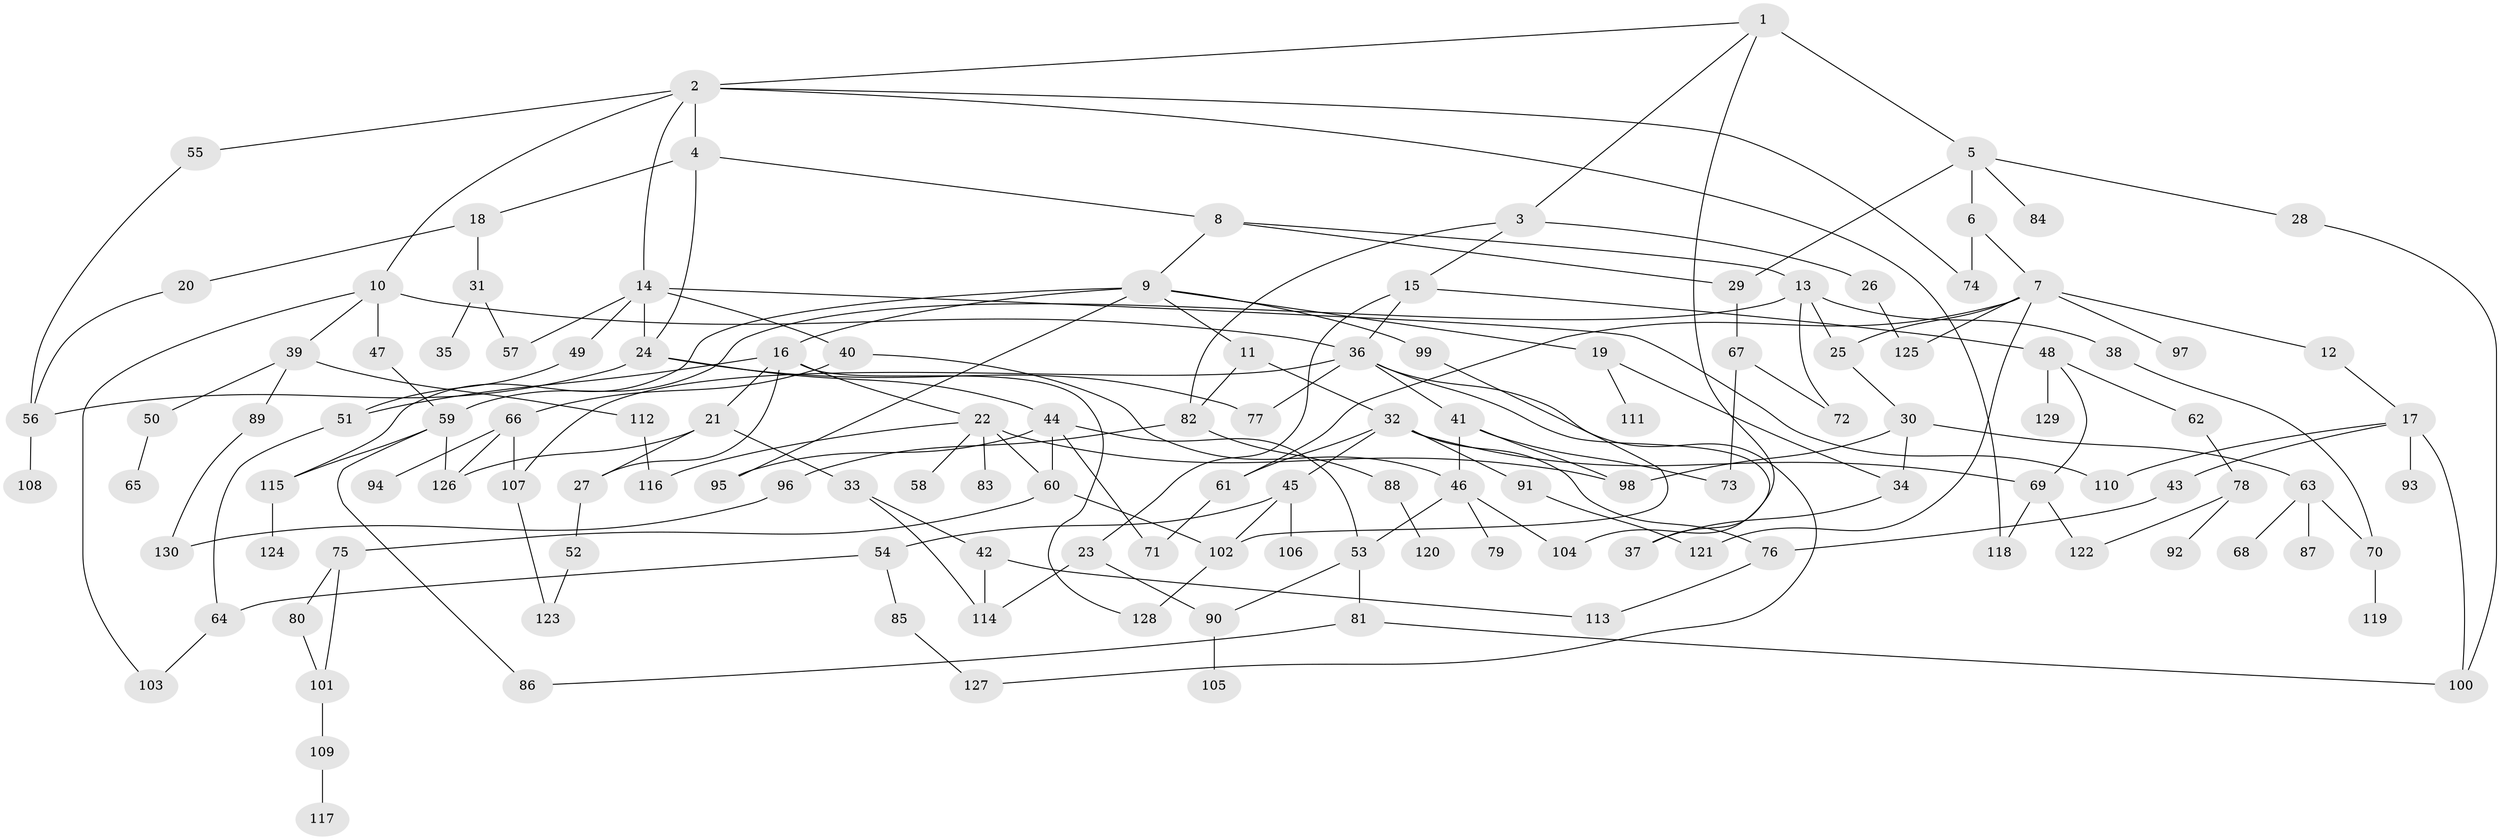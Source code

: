 // Generated by graph-tools (version 1.1) at 2025/34/03/09/25 02:34:03]
// undirected, 130 vertices, 184 edges
graph export_dot {
graph [start="1"]
  node [color=gray90,style=filled];
  1;
  2;
  3;
  4;
  5;
  6;
  7;
  8;
  9;
  10;
  11;
  12;
  13;
  14;
  15;
  16;
  17;
  18;
  19;
  20;
  21;
  22;
  23;
  24;
  25;
  26;
  27;
  28;
  29;
  30;
  31;
  32;
  33;
  34;
  35;
  36;
  37;
  38;
  39;
  40;
  41;
  42;
  43;
  44;
  45;
  46;
  47;
  48;
  49;
  50;
  51;
  52;
  53;
  54;
  55;
  56;
  57;
  58;
  59;
  60;
  61;
  62;
  63;
  64;
  65;
  66;
  67;
  68;
  69;
  70;
  71;
  72;
  73;
  74;
  75;
  76;
  77;
  78;
  79;
  80;
  81;
  82;
  83;
  84;
  85;
  86;
  87;
  88;
  89;
  90;
  91;
  92;
  93;
  94;
  95;
  96;
  97;
  98;
  99;
  100;
  101;
  102;
  103;
  104;
  105;
  106;
  107;
  108;
  109;
  110;
  111;
  112;
  113;
  114;
  115;
  116;
  117;
  118;
  119;
  120;
  121;
  122;
  123;
  124;
  125;
  126;
  127;
  128;
  129;
  130;
  1 -- 2;
  1 -- 3;
  1 -- 5;
  1 -- 104;
  2 -- 4;
  2 -- 10;
  2 -- 14;
  2 -- 55;
  2 -- 74;
  2 -- 118;
  3 -- 15;
  3 -- 26;
  3 -- 82;
  4 -- 8;
  4 -- 18;
  4 -- 24;
  5 -- 6;
  5 -- 28;
  5 -- 84;
  5 -- 29;
  6 -- 7;
  6 -- 74;
  7 -- 12;
  7 -- 25;
  7 -- 61;
  7 -- 97;
  7 -- 121;
  7 -- 125;
  8 -- 9;
  8 -- 13;
  8 -- 29;
  9 -- 11;
  9 -- 16;
  9 -- 19;
  9 -- 95;
  9 -- 99;
  9 -- 115;
  10 -- 36;
  10 -- 39;
  10 -- 47;
  10 -- 103;
  11 -- 32;
  11 -- 82;
  12 -- 17;
  13 -- 38;
  13 -- 72;
  13 -- 25;
  13 -- 59;
  14 -- 40;
  14 -- 49;
  14 -- 57;
  14 -- 110;
  14 -- 24;
  15 -- 23;
  15 -- 48;
  15 -- 36;
  16 -- 21;
  16 -- 22;
  16 -- 27;
  16 -- 51;
  16 -- 128;
  17 -- 43;
  17 -- 93;
  17 -- 110;
  17 -- 100;
  18 -- 20;
  18 -- 31;
  19 -- 34;
  19 -- 111;
  20 -- 56;
  21 -- 33;
  21 -- 126;
  21 -- 27;
  22 -- 58;
  22 -- 83;
  22 -- 60;
  22 -- 98;
  22 -- 116;
  23 -- 114;
  23 -- 90;
  24 -- 44;
  24 -- 77;
  24 -- 56;
  25 -- 30;
  26 -- 125;
  27 -- 52;
  28 -- 100;
  29 -- 67;
  30 -- 63;
  30 -- 98;
  30 -- 34;
  31 -- 35;
  31 -- 57;
  32 -- 45;
  32 -- 76;
  32 -- 91;
  32 -- 61;
  32 -- 69;
  33 -- 42;
  33 -- 114;
  34 -- 37;
  36 -- 37;
  36 -- 41;
  36 -- 127;
  36 -- 77;
  36 -- 107;
  38 -- 70;
  39 -- 50;
  39 -- 89;
  39 -- 112;
  40 -- 46;
  40 -- 66;
  41 -- 73;
  41 -- 46;
  41 -- 98;
  42 -- 113;
  42 -- 114;
  43 -- 76;
  44 -- 53;
  44 -- 60;
  44 -- 95;
  44 -- 71;
  45 -- 54;
  45 -- 106;
  45 -- 102;
  46 -- 79;
  46 -- 53;
  46 -- 104;
  47 -- 59;
  48 -- 62;
  48 -- 69;
  48 -- 129;
  49 -- 51;
  50 -- 65;
  51 -- 64;
  52 -- 123;
  53 -- 81;
  53 -- 90;
  54 -- 64;
  54 -- 85;
  55 -- 56;
  56 -- 108;
  59 -- 86;
  59 -- 115;
  59 -- 126;
  60 -- 75;
  60 -- 102;
  61 -- 71;
  62 -- 78;
  63 -- 68;
  63 -- 70;
  63 -- 87;
  64 -- 103;
  66 -- 94;
  66 -- 107;
  66 -- 126;
  67 -- 73;
  67 -- 72;
  69 -- 118;
  69 -- 122;
  70 -- 119;
  75 -- 80;
  75 -- 101;
  76 -- 113;
  78 -- 92;
  78 -- 122;
  80 -- 101;
  81 -- 86;
  81 -- 100;
  82 -- 88;
  82 -- 96;
  85 -- 127;
  88 -- 120;
  89 -- 130;
  90 -- 105;
  91 -- 121;
  96 -- 130;
  99 -- 102;
  101 -- 109;
  102 -- 128;
  107 -- 123;
  109 -- 117;
  112 -- 116;
  115 -- 124;
}
